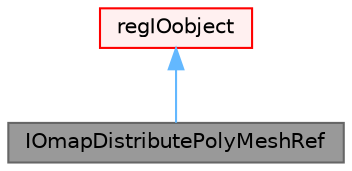 digraph "IOmapDistributePolyMeshRef"
{
 // LATEX_PDF_SIZE
  bgcolor="transparent";
  edge [fontname=Helvetica,fontsize=10,labelfontname=Helvetica,labelfontsize=10];
  node [fontname=Helvetica,fontsize=10,shape=box,height=0.2,width=0.4];
  Node1 [id="Node000001",label="IOmapDistributePolyMeshRef",height=0.2,width=0.4,color="gray40", fillcolor="grey60", style="filled", fontcolor="black",tooltip=" "];
  Node2 -> Node1 [id="edge1_Node000001_Node000002",dir="back",color="steelblue1",style="solid",tooltip=" "];
  Node2 [id="Node000002",label="regIOobject",height=0.2,width=0.4,color="red", fillcolor="#FFF0F0", style="filled",URL="$classFoam_1_1regIOobject.html",tooltip="regIOobject is an abstract class derived from IOobject to handle automatic object registration with t..."];
}
